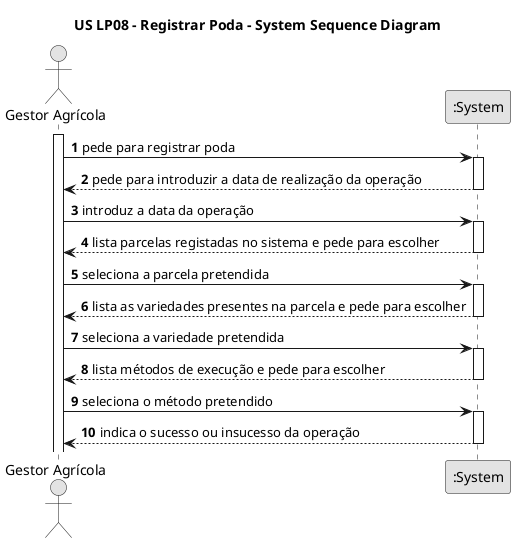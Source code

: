 @startuml
skinparam monochrome true
skinparam packageStyle rectangle
skinparam shadowing false

title US LP08 - Registrar Poda - System Sequence Diagram

autonumber

actor "Gestor Agrícola" as user
participant ":System" as sys

activate user
    user -> sys: pede para registrar poda

    activate sys
    sys-->user: pede para introduzir a data de realização da operação
    deactivate

    user->sys: introduz a data da operação

    activate sys
    sys-->user: lista parcelas registadas no sistema e pede para escolher
    deactivate sys

    user->sys: seleciona a parcela pretendida

    activate sys
    sys-->user: lista as variedades presentes na parcela e pede para escolher
    deactivate

    user->sys: seleciona a variedade pretendida

    activate sys
    sys-->user: lista métodos de execução e pede para escolher
    deactivate

    user->sys: seleciona o método pretendido

    activate sys
    sys-->user: indica o sucesso ou insucesso da operação
    deactivate

@enduml